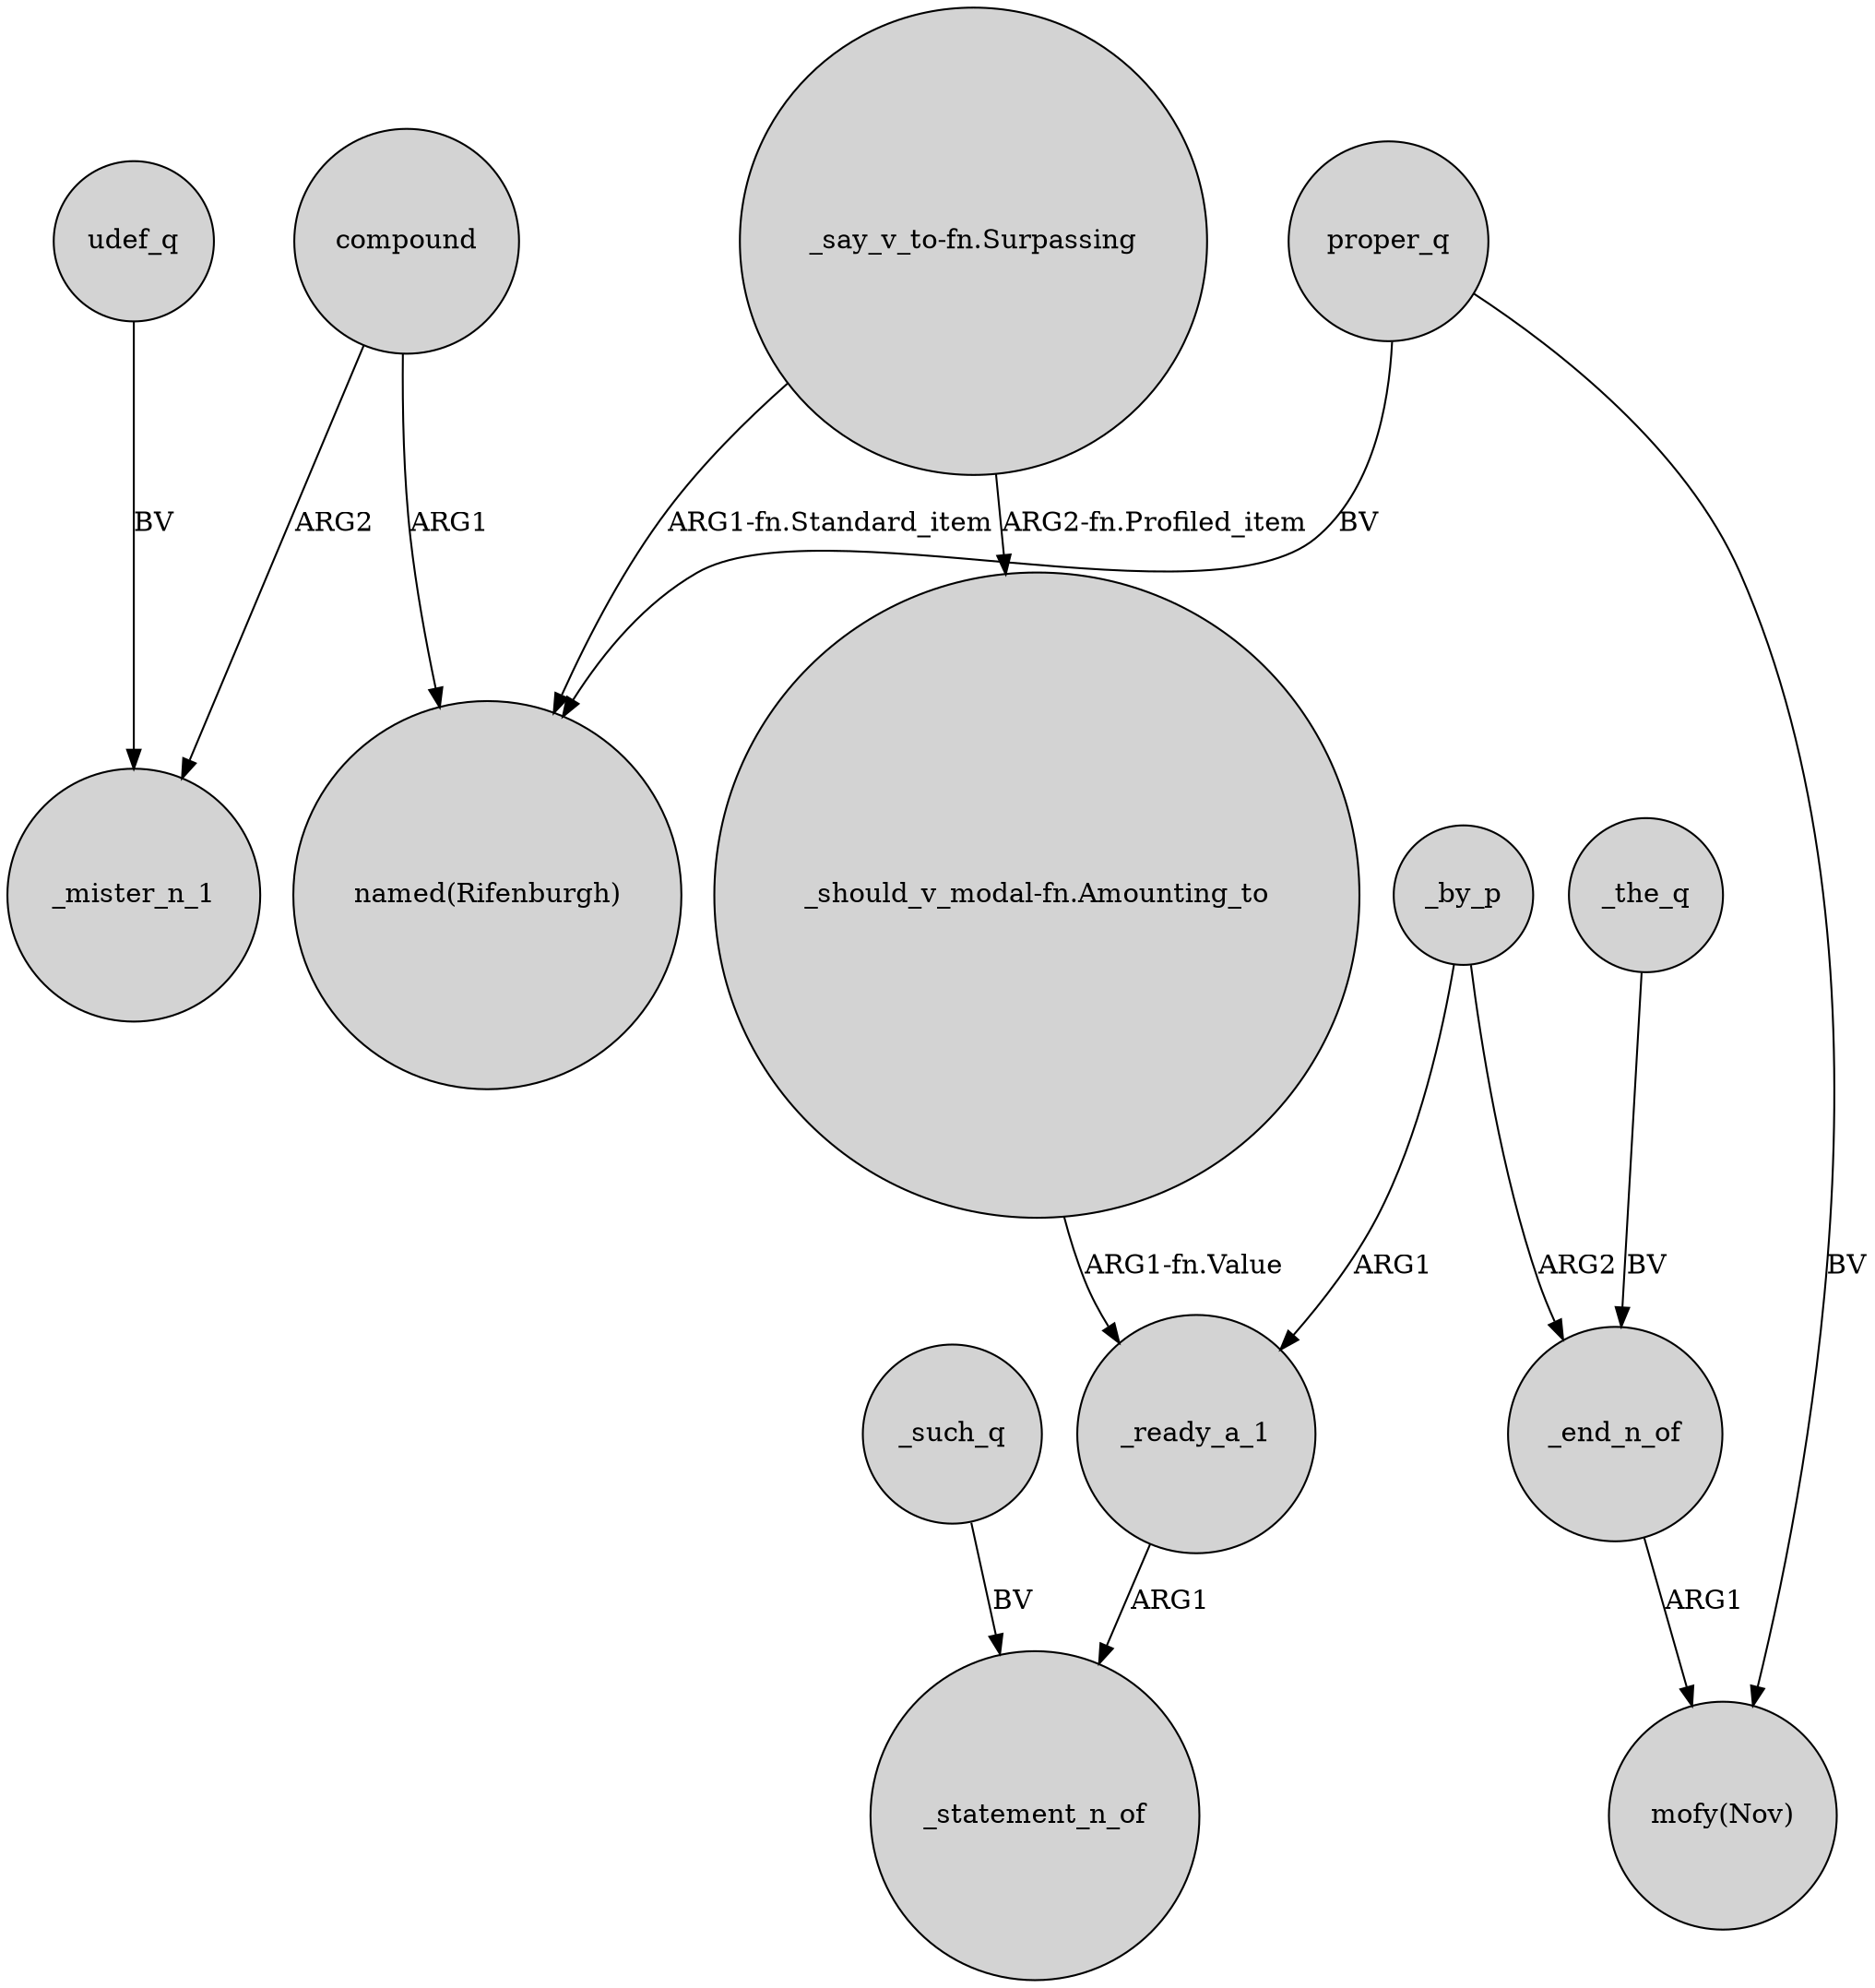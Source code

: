 digraph {
	node [shape=circle style=filled]
	compound -> _mister_n_1 [label=ARG2]
	"_say_v_to-fn.Surpassing" -> "_should_v_modal-fn.Amounting_to" [label="ARG2-fn.Profiled_item"]
	udef_q -> _mister_n_1 [label=BV]
	_end_n_of -> "mofy(Nov)" [label=ARG1]
	proper_q -> "mofy(Nov)" [label=BV]
	_by_p -> _end_n_of [label=ARG2]
	compound -> "named(Rifenburgh)" [label=ARG1]
	proper_q -> "named(Rifenburgh)" [label=BV]
	_the_q -> _end_n_of [label=BV]
	"_say_v_to-fn.Surpassing" -> "named(Rifenburgh)" [label="ARG1-fn.Standard_item"]
	_such_q -> _statement_n_of [label=BV]
	"_should_v_modal-fn.Amounting_to" -> _ready_a_1 [label="ARG1-fn.Value"]
	_by_p -> _ready_a_1 [label=ARG1]
	_ready_a_1 -> _statement_n_of [label=ARG1]
}
